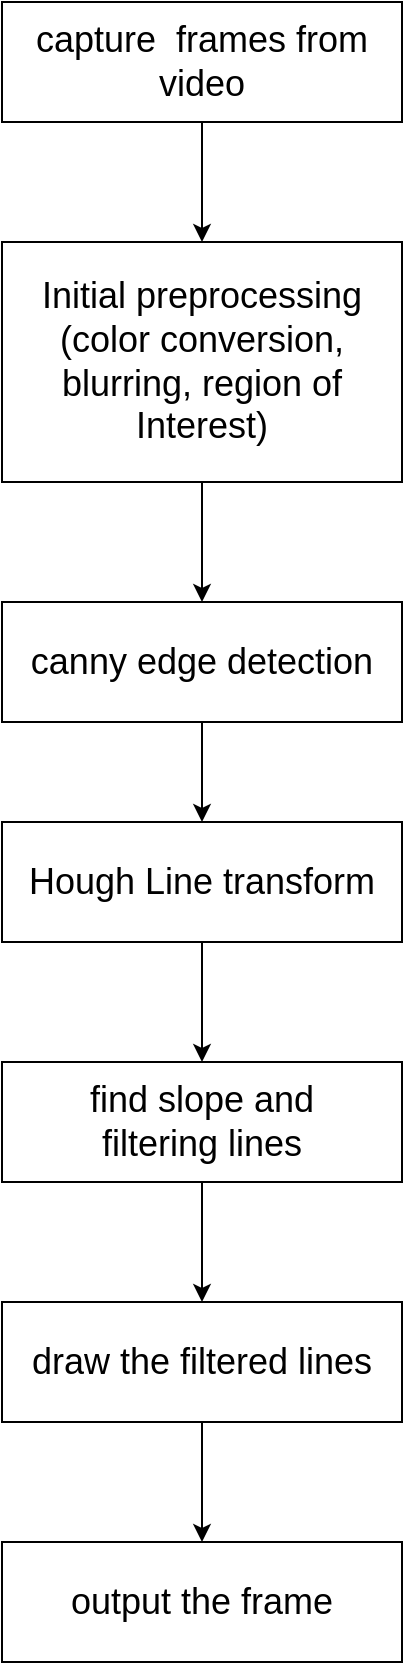 <mxfile version="20.8.22" type="device"><diagram id="0ABqRrJpKSqCthXD2IPI" name="Page-1"><mxGraphModel dx="860" dy="1276" grid="1" gridSize="10" guides="1" tooltips="1" connect="1" arrows="1" fold="1" page="1" pageScale="1" pageWidth="850" pageHeight="1100" math="0" shadow="0"><root><mxCell id="0"/><mxCell id="1" parent="0"/><mxCell id="C_-zF-8QL5s8YOf9JqZr-4" value="" style="edgeStyle=orthogonalEdgeStyle;rounded=0;orthogonalLoop=1;jettySize=auto;html=1;fontSize=18;" edge="1" parent="1" source="C_-zF-8QL5s8YOf9JqZr-1" target="C_-zF-8QL5s8YOf9JqZr-2"><mxGeometry relative="1" as="geometry"/></mxCell><mxCell id="C_-zF-8QL5s8YOf9JqZr-1" value="&lt;font style=&quot;font-size: 18px;&quot;&gt;capture&amp;nbsp; frames from video&lt;/font&gt;" style="rounded=0;whiteSpace=wrap;html=1;" vertex="1" parent="1"><mxGeometry x="320" y="80" width="200" height="60" as="geometry"/></mxCell><mxCell id="C_-zF-8QL5s8YOf9JqZr-7" value="" style="edgeStyle=orthogonalEdgeStyle;rounded=0;orthogonalLoop=1;jettySize=auto;html=1;fontSize=18;" edge="1" parent="1" source="C_-zF-8QL5s8YOf9JqZr-2" target="C_-zF-8QL5s8YOf9JqZr-5"><mxGeometry relative="1" as="geometry"/></mxCell><mxCell id="C_-zF-8QL5s8YOf9JqZr-2" value="Initial preprocessing&lt;br&gt;(color conversion, blurring, region of Interest)" style="rounded=0;whiteSpace=wrap;html=1;fontSize=18;" vertex="1" parent="1"><mxGeometry x="320" y="200" width="200" height="120" as="geometry"/></mxCell><mxCell id="C_-zF-8QL5s8YOf9JqZr-8" value="" style="edgeStyle=orthogonalEdgeStyle;rounded=0;orthogonalLoop=1;jettySize=auto;html=1;fontSize=18;" edge="1" parent="1" source="C_-zF-8QL5s8YOf9JqZr-5" target="C_-zF-8QL5s8YOf9JqZr-6"><mxGeometry relative="1" as="geometry"/></mxCell><mxCell id="C_-zF-8QL5s8YOf9JqZr-5" value="canny edge detection" style="rounded=0;whiteSpace=wrap;html=1;fontSize=18;" vertex="1" parent="1"><mxGeometry x="320" y="380" width="200" height="60" as="geometry"/></mxCell><mxCell id="C_-zF-8QL5s8YOf9JqZr-10" value="" style="edgeStyle=orthogonalEdgeStyle;rounded=0;orthogonalLoop=1;jettySize=auto;html=1;fontSize=18;" edge="1" parent="1" source="C_-zF-8QL5s8YOf9JqZr-6" target="C_-zF-8QL5s8YOf9JqZr-9"><mxGeometry relative="1" as="geometry"/></mxCell><mxCell id="C_-zF-8QL5s8YOf9JqZr-6" value="Hough Line transform" style="rounded=0;whiteSpace=wrap;html=1;fontSize=18;" vertex="1" parent="1"><mxGeometry x="320" y="490" width="200" height="60" as="geometry"/></mxCell><mxCell id="C_-zF-8QL5s8YOf9JqZr-12" value="" style="edgeStyle=orthogonalEdgeStyle;rounded=0;orthogonalLoop=1;jettySize=auto;html=1;fontSize=18;" edge="1" parent="1" source="C_-zF-8QL5s8YOf9JqZr-9" target="C_-zF-8QL5s8YOf9JqZr-11"><mxGeometry relative="1" as="geometry"/></mxCell><mxCell id="C_-zF-8QL5s8YOf9JqZr-9" value="find slope and&lt;br&gt;filtering lines" style="rounded=0;whiteSpace=wrap;html=1;fontSize=18;" vertex="1" parent="1"><mxGeometry x="320" y="610" width="200" height="60" as="geometry"/></mxCell><mxCell id="C_-zF-8QL5s8YOf9JqZr-14" value="" style="edgeStyle=orthogonalEdgeStyle;rounded=0;orthogonalLoop=1;jettySize=auto;html=1;fontSize=18;" edge="1" parent="1" source="C_-zF-8QL5s8YOf9JqZr-11" target="C_-zF-8QL5s8YOf9JqZr-13"><mxGeometry relative="1" as="geometry"/></mxCell><mxCell id="C_-zF-8QL5s8YOf9JqZr-11" value="draw the filtered lines" style="rounded=0;whiteSpace=wrap;html=1;fontSize=18;" vertex="1" parent="1"><mxGeometry x="320" y="730" width="200" height="60" as="geometry"/></mxCell><mxCell id="C_-zF-8QL5s8YOf9JqZr-13" value="output the frame" style="rounded=0;whiteSpace=wrap;html=1;fontSize=18;" vertex="1" parent="1"><mxGeometry x="320" y="850" width="200" height="60" as="geometry"/></mxCell></root></mxGraphModel></diagram></mxfile>
